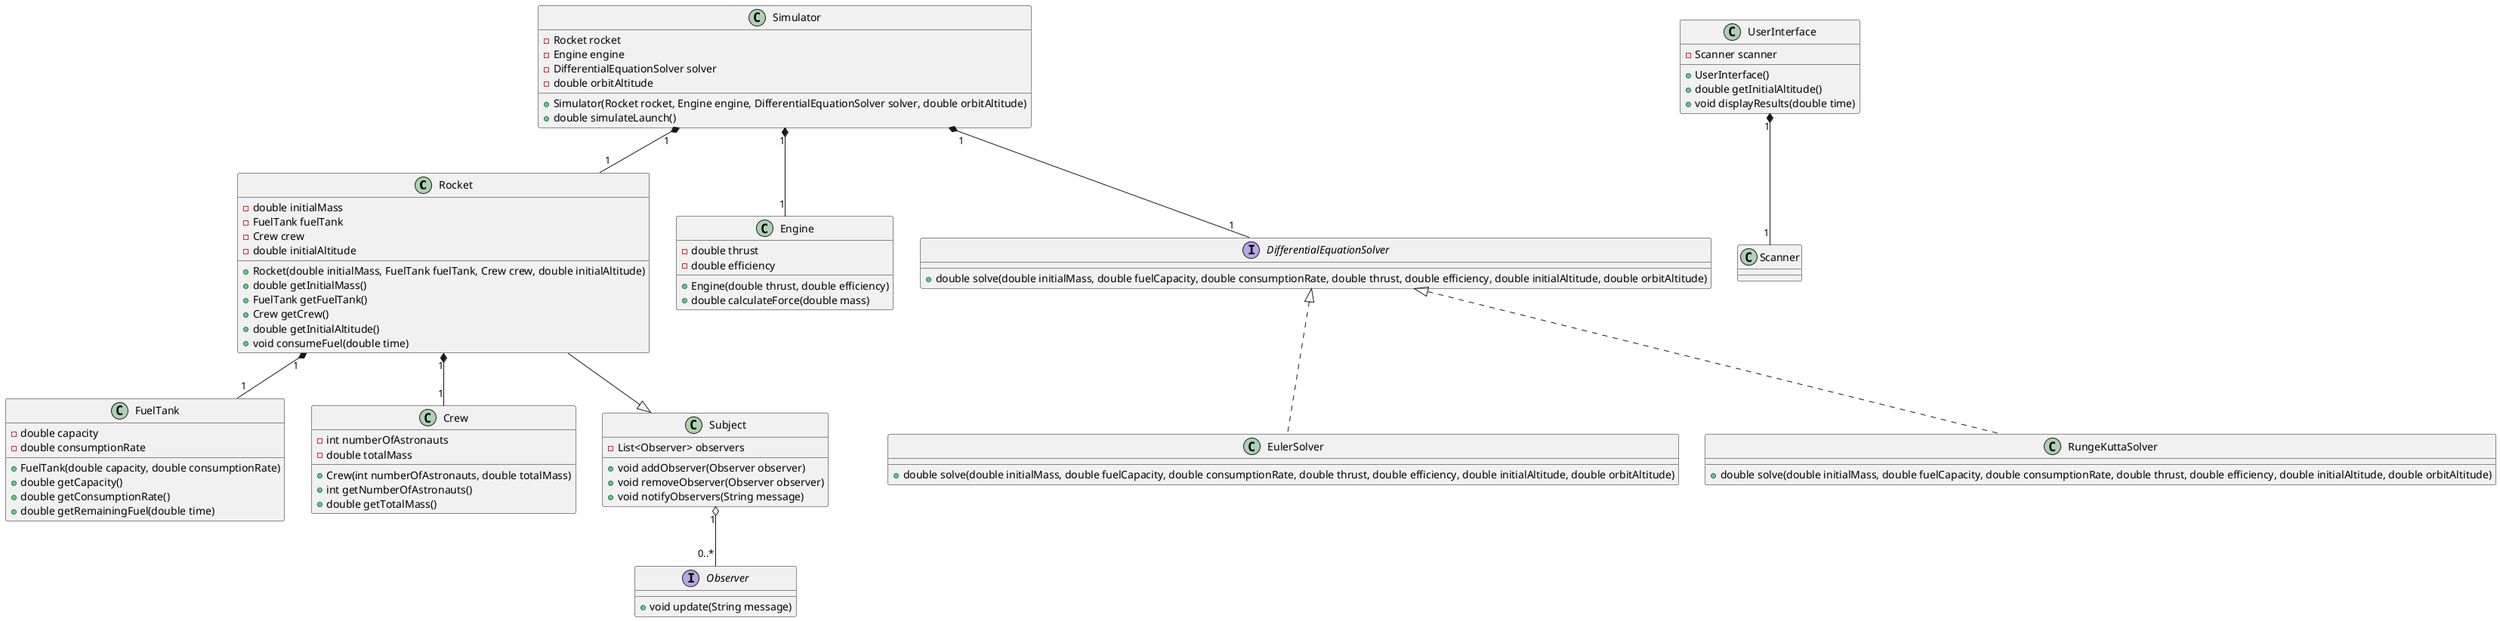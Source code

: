 @startuml

class Rocket {
    - double initialMass
    - FuelTank fuelTank
    - Crew crew
    - double initialAltitude
    + Rocket(double initialMass, FuelTank fuelTank, Crew crew, double initialAltitude)
    + double getInitialMass()
    + FuelTank getFuelTank()
    + Crew getCrew()
    + double getInitialAltitude()
    + void consumeFuel(double time)
}

class FuelTank {
    - double capacity
    - double consumptionRate
    + FuelTank(double capacity, double consumptionRate)
    + double getCapacity()
    + double getConsumptionRate()
    + double getRemainingFuel(double time)
}

class Crew {
    - int numberOfAstronauts
    - double totalMass
    + Crew(int numberOfAstronauts, double totalMass)
    + int getNumberOfAstronauts()
    + double getTotalMass()
}

class Engine {
    - double thrust
    - double efficiency
    + Engine(double thrust, double efficiency)
    + double calculateForce(double mass)
}

class Simulator {
    - Rocket rocket
    - Engine engine
    - DifferentialEquationSolver solver
    - double orbitAltitude
    + Simulator(Rocket rocket, Engine engine, DifferentialEquationSolver solver, double orbitAltitude)
    + double simulateLaunch()
}

interface DifferentialEquationSolver {
    + double solve(double initialMass, double fuelCapacity, double consumptionRate, double thrust, double efficiency, double initialAltitude, double orbitAltitude)
}

class EulerSolver {
    + double solve(double initialMass, double fuelCapacity, double consumptionRate, double thrust, double efficiency, double initialAltitude, double orbitAltitude)
}

class RungeKuttaSolver {
    + double solve(double initialMass, double fuelCapacity, double consumptionRate, double thrust, double efficiency, double initialAltitude, double orbitAltitude)
}

class UserInterface {
    - Scanner scanner
    + UserInterface()
    + double getInitialAltitude()
    + void displayResults(double time)
}

interface Observer {
    + void update(String message)
}

class Subject {
    - List<Observer> observers
    + void addObserver(Observer observer)
    + void removeObserver(Observer observer)
    + void notifyObservers(String message)
}

Rocket --|> Subject
Rocket "1" *-- "1" FuelTank
Rocket "1" *-- "1" Crew
Simulator "1" *-- "1" Rocket
Simulator "1" *-- "1" Engine
Simulator "1" *-- "1" DifferentialEquationSolver
DifferentialEquationSolver <|.. EulerSolver
DifferentialEquationSolver <|.. RungeKuttaSolver
Subject "1" o-- "0..*" Observer
UserInterface "1" *-- "1" Scanner

@enduml